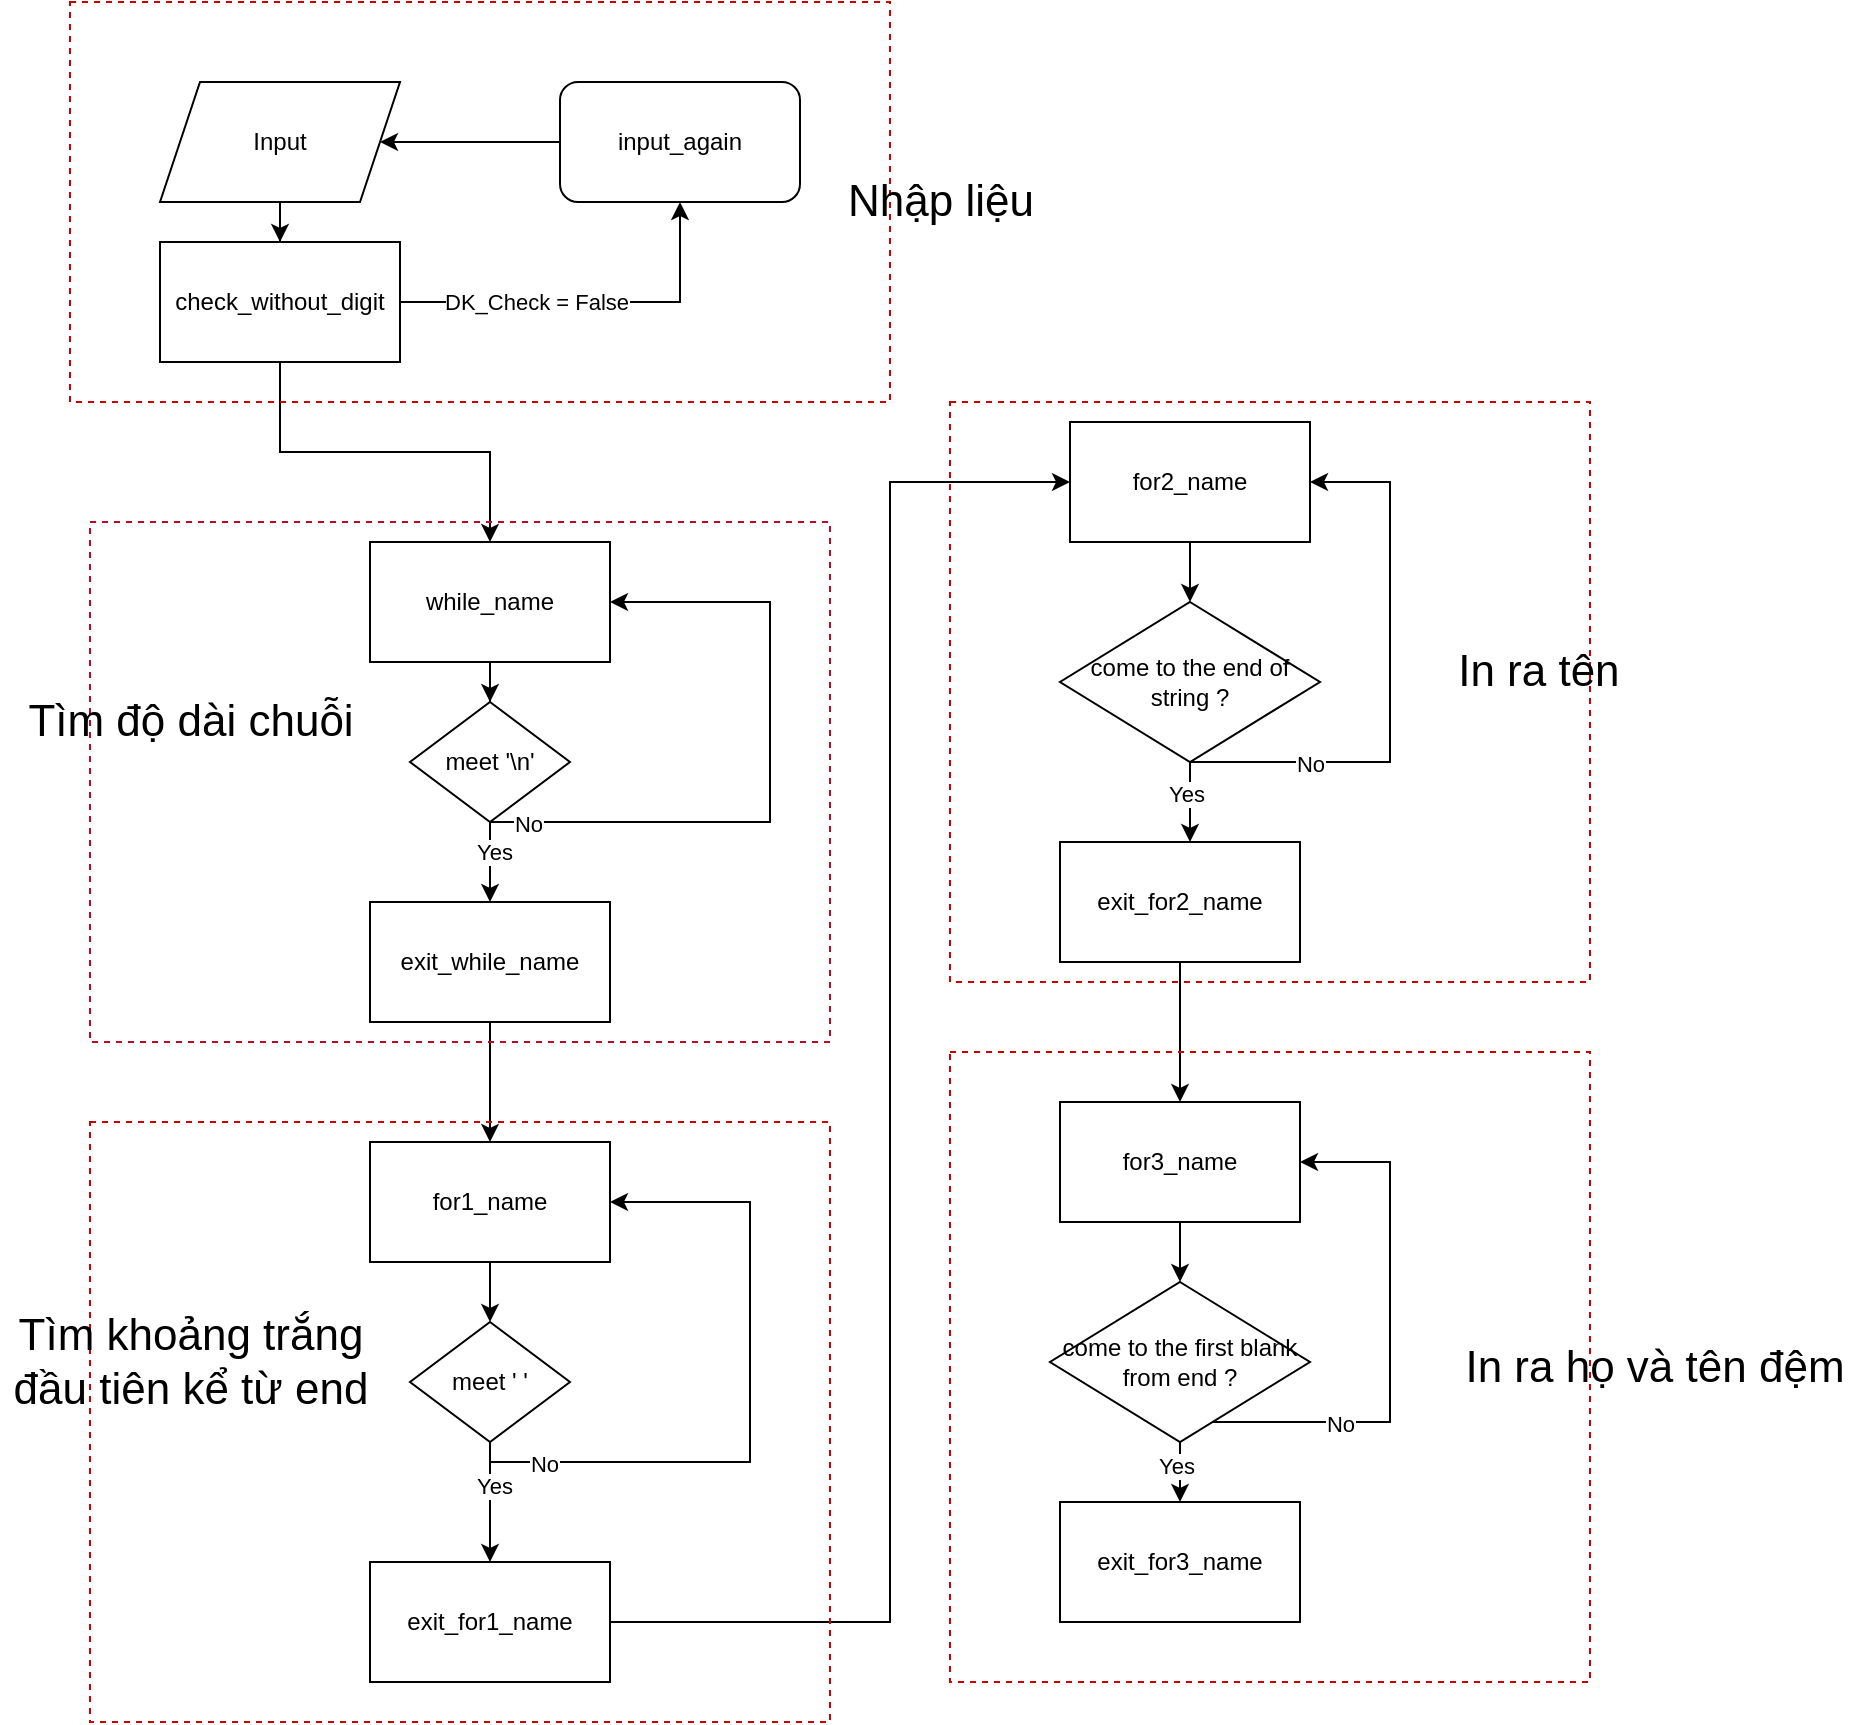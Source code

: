 <mxfile version="16.2.2" type="device"><diagram id="_0SK4R1iZKVYtH5dZU1u" name="Page-1"><mxGraphModel dx="1657" dy="852" grid="1" gridSize="10" guides="1" tooltips="1" connect="1" arrows="1" fold="1" page="1" pageScale="1" pageWidth="827" pageHeight="1169" math="0" shadow="0"><root><mxCell id="0"/><mxCell id="1" parent="0"/><mxCell id="eoyMLk7PSn9cIKY1Nhte-3" value="" style="edgeStyle=orthogonalEdgeStyle;rounded=0;orthogonalLoop=1;jettySize=auto;html=1;" edge="1" parent="1" source="eoyMLk7PSn9cIKY1Nhte-1" target="eoyMLk7PSn9cIKY1Nhte-2"><mxGeometry relative="1" as="geometry"/></mxCell><mxCell id="eoyMLk7PSn9cIKY1Nhte-1" value="Input" style="shape=parallelogram;perimeter=parallelogramPerimeter;whiteSpace=wrap;html=1;fixedSize=1;" vertex="1" parent="1"><mxGeometry x="85" y="100" width="120" height="60" as="geometry"/></mxCell><mxCell id="eoyMLk7PSn9cIKY1Nhte-5" style="edgeStyle=orthogonalEdgeStyle;rounded=0;orthogonalLoop=1;jettySize=auto;html=1;" edge="1" parent="1" source="eoyMLk7PSn9cIKY1Nhte-2" target="eoyMLk7PSn9cIKY1Nhte-4"><mxGeometry relative="1" as="geometry"/></mxCell><mxCell id="eoyMLk7PSn9cIKY1Nhte-7" value="DK_Check = False" style="edgeLabel;html=1;align=center;verticalAlign=middle;resizable=0;points=[];" vertex="1" connectable="0" parent="eoyMLk7PSn9cIKY1Nhte-5"><mxGeometry x="-0.691" y="3" relative="1" as="geometry"><mxPoint x="38" y="3" as="offset"/></mxGeometry></mxCell><mxCell id="eoyMLk7PSn9cIKY1Nhte-9" value="" style="edgeStyle=orthogonalEdgeStyle;rounded=0;orthogonalLoop=1;jettySize=auto;html=1;" edge="1" parent="1" source="eoyMLk7PSn9cIKY1Nhte-2" target="eoyMLk7PSn9cIKY1Nhte-8"><mxGeometry relative="1" as="geometry"/></mxCell><mxCell id="eoyMLk7PSn9cIKY1Nhte-2" value="check_without_digit" style="whiteSpace=wrap;html=1;" vertex="1" parent="1"><mxGeometry x="85" y="180" width="120" height="60" as="geometry"/></mxCell><mxCell id="eoyMLk7PSn9cIKY1Nhte-6" style="edgeStyle=orthogonalEdgeStyle;rounded=0;orthogonalLoop=1;jettySize=auto;html=1;entryX=1;entryY=0.5;entryDx=0;entryDy=0;" edge="1" parent="1" source="eoyMLk7PSn9cIKY1Nhte-4" target="eoyMLk7PSn9cIKY1Nhte-1"><mxGeometry relative="1" as="geometry"/></mxCell><mxCell id="eoyMLk7PSn9cIKY1Nhte-4" value="input_again" style="rounded=1;whiteSpace=wrap;html=1;" vertex="1" parent="1"><mxGeometry x="285" y="100" width="120" height="60" as="geometry"/></mxCell><mxCell id="eoyMLk7PSn9cIKY1Nhte-16" value="" style="edgeStyle=orthogonalEdgeStyle;rounded=0;orthogonalLoop=1;jettySize=auto;html=1;" edge="1" parent="1" source="eoyMLk7PSn9cIKY1Nhte-8" target="eoyMLk7PSn9cIKY1Nhte-15"><mxGeometry relative="1" as="geometry"/></mxCell><mxCell id="eoyMLk7PSn9cIKY1Nhte-8" value="while_name" style="whiteSpace=wrap;html=1;" vertex="1" parent="1"><mxGeometry x="190" y="330" width="120" height="60" as="geometry"/></mxCell><mxCell id="eoyMLk7PSn9cIKY1Nhte-17" style="edgeStyle=orthogonalEdgeStyle;rounded=0;orthogonalLoop=1;jettySize=auto;html=1;entryX=1;entryY=0.5;entryDx=0;entryDy=0;" edge="1" parent="1" target="eoyMLk7PSn9cIKY1Nhte-8"><mxGeometry relative="1" as="geometry"><mxPoint x="380" y="380" as="targetPoint"/><mxPoint x="250" y="490" as="sourcePoint"/><Array as="points"><mxPoint x="390" y="470"/><mxPoint x="390" y="360"/></Array></mxGeometry></mxCell><mxCell id="eoyMLk7PSn9cIKY1Nhte-18" value="No" style="edgeLabel;html=1;align=center;verticalAlign=middle;resizable=0;points=[];" vertex="1" connectable="0" parent="eoyMLk7PSn9cIKY1Nhte-17"><mxGeometry x="-0.781" y="-1" relative="1" as="geometry"><mxPoint as="offset"/></mxGeometry></mxCell><mxCell id="eoyMLk7PSn9cIKY1Nhte-20" value="" style="edgeStyle=orthogonalEdgeStyle;rounded=0;orthogonalLoop=1;jettySize=auto;html=1;" edge="1" parent="1" source="eoyMLk7PSn9cIKY1Nhte-15" target="eoyMLk7PSn9cIKY1Nhte-19"><mxGeometry relative="1" as="geometry"/></mxCell><mxCell id="eoyMLk7PSn9cIKY1Nhte-21" value="Yes" style="edgeLabel;html=1;align=center;verticalAlign=middle;resizable=0;points=[];" vertex="1" connectable="0" parent="eoyMLk7PSn9cIKY1Nhte-20"><mxGeometry x="-0.265" y="2" relative="1" as="geometry"><mxPoint as="offset"/></mxGeometry></mxCell><mxCell id="eoyMLk7PSn9cIKY1Nhte-15" value="meet '\n'" style="rhombus;whiteSpace=wrap;html=1;" vertex="1" parent="1"><mxGeometry x="210" y="410" width="80" height="60" as="geometry"/></mxCell><mxCell id="eoyMLk7PSn9cIKY1Nhte-30" style="edgeStyle=orthogonalEdgeStyle;rounded=0;orthogonalLoop=1;jettySize=auto;html=1;entryX=0.5;entryY=0;entryDx=0;entryDy=0;" edge="1" parent="1" source="eoyMLk7PSn9cIKY1Nhte-19" target="eoyMLk7PSn9cIKY1Nhte-23"><mxGeometry relative="1" as="geometry"/></mxCell><mxCell id="eoyMLk7PSn9cIKY1Nhte-19" value="exit_while_name" style="whiteSpace=wrap;html=1;" vertex="1" parent="1"><mxGeometry x="190" y="510" width="120" height="60" as="geometry"/></mxCell><mxCell id="eoyMLk7PSn9cIKY1Nhte-22" value="" style="edgeStyle=orthogonalEdgeStyle;rounded=0;orthogonalLoop=1;jettySize=auto;html=1;" edge="1" parent="1" source="eoyMLk7PSn9cIKY1Nhte-23" target="eoyMLk7PSn9cIKY1Nhte-28"><mxGeometry relative="1" as="geometry"/></mxCell><mxCell id="eoyMLk7PSn9cIKY1Nhte-23" value="for1_name" style="whiteSpace=wrap;html=1;" vertex="1" parent="1"><mxGeometry x="190" y="630" width="120" height="60" as="geometry"/></mxCell><mxCell id="eoyMLk7PSn9cIKY1Nhte-24" style="edgeStyle=orthogonalEdgeStyle;rounded=0;orthogonalLoop=1;jettySize=auto;html=1;entryX=1;entryY=0.5;entryDx=0;entryDy=0;" edge="1" parent="1" source="eoyMLk7PSn9cIKY1Nhte-28" target="eoyMLk7PSn9cIKY1Nhte-23"><mxGeometry relative="1" as="geometry"><mxPoint x="380" y="720" as="targetPoint"/><Array as="points"><mxPoint x="250" y="790"/><mxPoint x="380" y="790"/><mxPoint x="380" y="660"/></Array></mxGeometry></mxCell><mxCell id="eoyMLk7PSn9cIKY1Nhte-25" value="No" style="edgeLabel;html=1;align=center;verticalAlign=middle;resizable=0;points=[];" vertex="1" connectable="0" parent="eoyMLk7PSn9cIKY1Nhte-24"><mxGeometry x="-0.781" y="-1" relative="1" as="geometry"><mxPoint as="offset"/></mxGeometry></mxCell><mxCell id="eoyMLk7PSn9cIKY1Nhte-26" value="" style="edgeStyle=orthogonalEdgeStyle;rounded=0;orthogonalLoop=1;jettySize=auto;html=1;" edge="1" parent="1" source="eoyMLk7PSn9cIKY1Nhte-28" target="eoyMLk7PSn9cIKY1Nhte-29"><mxGeometry relative="1" as="geometry"/></mxCell><mxCell id="eoyMLk7PSn9cIKY1Nhte-27" value="Yes" style="edgeLabel;html=1;align=center;verticalAlign=middle;resizable=0;points=[];" vertex="1" connectable="0" parent="eoyMLk7PSn9cIKY1Nhte-26"><mxGeometry x="-0.265" y="2" relative="1" as="geometry"><mxPoint as="offset"/></mxGeometry></mxCell><mxCell id="eoyMLk7PSn9cIKY1Nhte-28" value="meet ' '" style="rhombus;whiteSpace=wrap;html=1;" vertex="1" parent="1"><mxGeometry x="210" y="720" width="80" height="60" as="geometry"/></mxCell><mxCell id="eoyMLk7PSn9cIKY1Nhte-33" value="" style="edgeStyle=orthogonalEdgeStyle;rounded=0;orthogonalLoop=1;jettySize=auto;html=1;entryX=0;entryY=0.5;entryDx=0;entryDy=0;" edge="1" parent="1" source="eoyMLk7PSn9cIKY1Nhte-29" target="eoyMLk7PSn9cIKY1Nhte-32"><mxGeometry relative="1" as="geometry"><Array as="points"><mxPoint x="450" y="870"/><mxPoint x="450" y="300"/></Array></mxGeometry></mxCell><mxCell id="eoyMLk7PSn9cIKY1Nhte-29" value="exit_for1_name" style="whiteSpace=wrap;html=1;" vertex="1" parent="1"><mxGeometry x="190" y="840" width="120" height="60" as="geometry"/></mxCell><mxCell id="eoyMLk7PSn9cIKY1Nhte-35" value="" style="edgeStyle=orthogonalEdgeStyle;rounded=0;orthogonalLoop=1;jettySize=auto;html=1;" edge="1" parent="1" source="eoyMLk7PSn9cIKY1Nhte-32" target="eoyMLk7PSn9cIKY1Nhte-34"><mxGeometry relative="1" as="geometry"/></mxCell><mxCell id="eoyMLk7PSn9cIKY1Nhte-32" value="for2_name" style="whiteSpace=wrap;html=1;" vertex="1" parent="1"><mxGeometry x="540" y="270" width="120" height="60" as="geometry"/></mxCell><mxCell id="eoyMLk7PSn9cIKY1Nhte-37" value="" style="edgeStyle=orthogonalEdgeStyle;rounded=0;orthogonalLoop=1;jettySize=auto;html=1;" edge="1" parent="1" source="eoyMLk7PSn9cIKY1Nhte-34" target="eoyMLk7PSn9cIKY1Nhte-36"><mxGeometry relative="1" as="geometry"><Array as="points"><mxPoint x="600" y="480"/><mxPoint x="600" y="480"/></Array></mxGeometry></mxCell><mxCell id="eoyMLk7PSn9cIKY1Nhte-41" value="Yes" style="edgeLabel;html=1;align=center;verticalAlign=middle;resizable=0;points=[];" vertex="1" connectable="0" parent="eoyMLk7PSn9cIKY1Nhte-37"><mxGeometry x="-0.228" y="-2" relative="1" as="geometry"><mxPoint as="offset"/></mxGeometry></mxCell><mxCell id="eoyMLk7PSn9cIKY1Nhte-39" style="edgeStyle=orthogonalEdgeStyle;rounded=0;orthogonalLoop=1;jettySize=auto;html=1;entryX=1;entryY=0.5;entryDx=0;entryDy=0;" edge="1" parent="1" target="eoyMLk7PSn9cIKY1Nhte-32"><mxGeometry relative="1" as="geometry"><mxPoint x="600" y="450" as="sourcePoint"/><Array as="points"><mxPoint x="700" y="440"/><mxPoint x="700" y="300"/></Array></mxGeometry></mxCell><mxCell id="eoyMLk7PSn9cIKY1Nhte-40" value="No" style="edgeLabel;html=1;align=center;verticalAlign=middle;resizable=0;points=[];" vertex="1" connectable="0" parent="eoyMLk7PSn9cIKY1Nhte-39"><mxGeometry x="-0.519" y="-1" relative="1" as="geometry"><mxPoint as="offset"/></mxGeometry></mxCell><mxCell id="eoyMLk7PSn9cIKY1Nhte-34" value="come to the end of string ?" style="rhombus;whiteSpace=wrap;html=1;" vertex="1" parent="1"><mxGeometry x="535" y="360" width="130" height="80" as="geometry"/></mxCell><mxCell id="eoyMLk7PSn9cIKY1Nhte-50" style="edgeStyle=orthogonalEdgeStyle;rounded=0;orthogonalLoop=1;jettySize=auto;html=1;exitX=0.5;exitY=1;exitDx=0;exitDy=0;entryX=0.5;entryY=0;entryDx=0;entryDy=0;" edge="1" parent="1" source="eoyMLk7PSn9cIKY1Nhte-36" target="eoyMLk7PSn9cIKY1Nhte-43"><mxGeometry relative="1" as="geometry"/></mxCell><mxCell id="eoyMLk7PSn9cIKY1Nhte-36" value="exit_for2_name" style="whiteSpace=wrap;html=1;" vertex="1" parent="1"><mxGeometry x="535" y="480" width="120" height="60" as="geometry"/></mxCell><mxCell id="eoyMLk7PSn9cIKY1Nhte-42" value="" style="edgeStyle=orthogonalEdgeStyle;rounded=0;orthogonalLoop=1;jettySize=auto;html=1;" edge="1" parent="1" source="eoyMLk7PSn9cIKY1Nhte-43" target="eoyMLk7PSn9cIKY1Nhte-48"><mxGeometry relative="1" as="geometry"/></mxCell><mxCell id="eoyMLk7PSn9cIKY1Nhte-43" value="for3_name" style="whiteSpace=wrap;html=1;" vertex="1" parent="1"><mxGeometry x="535" y="610" width="120" height="60" as="geometry"/></mxCell><mxCell id="eoyMLk7PSn9cIKY1Nhte-44" value="" style="edgeStyle=orthogonalEdgeStyle;rounded=0;orthogonalLoop=1;jettySize=auto;html=1;" edge="1" parent="1" source="eoyMLk7PSn9cIKY1Nhte-48" target="eoyMLk7PSn9cIKY1Nhte-49"><mxGeometry relative="1" as="geometry"><Array as="points"><mxPoint x="600" y="810"/><mxPoint x="600" y="810"/></Array></mxGeometry></mxCell><mxCell id="eoyMLk7PSn9cIKY1Nhte-45" value="Yes" style="edgeLabel;html=1;align=center;verticalAlign=middle;resizable=0;points=[];" vertex="1" connectable="0" parent="eoyMLk7PSn9cIKY1Nhte-44"><mxGeometry x="-0.228" y="-2" relative="1" as="geometry"><mxPoint as="offset"/></mxGeometry></mxCell><mxCell id="eoyMLk7PSn9cIKY1Nhte-46" style="edgeStyle=orthogonalEdgeStyle;rounded=0;orthogonalLoop=1;jettySize=auto;html=1;entryX=1;entryY=0.5;entryDx=0;entryDy=0;" edge="1" parent="1" source="eoyMLk7PSn9cIKY1Nhte-48" target="eoyMLk7PSn9cIKY1Nhte-43"><mxGeometry relative="1" as="geometry"><Array as="points"><mxPoint x="700" y="770"/><mxPoint x="700" y="640"/></Array></mxGeometry></mxCell><mxCell id="eoyMLk7PSn9cIKY1Nhte-47" value="No" style="edgeLabel;html=1;align=center;verticalAlign=middle;resizable=0;points=[];" vertex="1" connectable="0" parent="eoyMLk7PSn9cIKY1Nhte-46"><mxGeometry x="-0.519" y="-1" relative="1" as="geometry"><mxPoint as="offset"/></mxGeometry></mxCell><mxCell id="eoyMLk7PSn9cIKY1Nhte-48" value="come to the first blank from end ?" style="rhombus;whiteSpace=wrap;html=1;" vertex="1" parent="1"><mxGeometry x="530" y="700" width="130" height="80" as="geometry"/></mxCell><mxCell id="eoyMLk7PSn9cIKY1Nhte-49" value="exit_for3_name" style="whiteSpace=wrap;html=1;" vertex="1" parent="1"><mxGeometry x="535" y="810" width="120" height="60" as="geometry"/></mxCell><mxCell id="eoyMLk7PSn9cIKY1Nhte-53" value="" style="rounded=0;whiteSpace=wrap;html=1;dashed=1;fillColor=none;strokeColor=#B80926;" vertex="1" parent="1"><mxGeometry x="50" y="320" width="370" height="260" as="geometry"/></mxCell><mxCell id="eoyMLk7PSn9cIKY1Nhte-54" value="&lt;font style=&quot;font-size: 22px&quot;&gt;Tìm độ dài chuỗi&lt;/font&gt;" style="text;html=1;align=center;verticalAlign=middle;resizable=0;points=[];autosize=1;strokeColor=none;fillColor=none;" vertex="1" parent="1"><mxGeometry x="10" y="410" width="180" height="20" as="geometry"/></mxCell><mxCell id="eoyMLk7PSn9cIKY1Nhte-55" value="" style="rounded=0;whiteSpace=wrap;html=1;dashed=1;fontSize=22;fillColor=none;strokeColor=#CC0000;" vertex="1" parent="1"><mxGeometry x="50" y="620" width="370" height="300" as="geometry"/></mxCell><mxCell id="eoyMLk7PSn9cIKY1Nhte-56" value="Tìm khoảng trắng &lt;br&gt;đầu tiên kể từ end" style="text;html=1;align=center;verticalAlign=middle;resizable=0;points=[];autosize=1;strokeColor=none;fillColor=none;fontSize=22;" vertex="1" parent="1"><mxGeometry x="5" y="710" width="190" height="60" as="geometry"/></mxCell><mxCell id="eoyMLk7PSn9cIKY1Nhte-57" value="" style="rounded=0;whiteSpace=wrap;html=1;dashed=1;fontSize=22;strokeColor=#CC0000;fillColor=none;" vertex="1" parent="1"><mxGeometry x="480" y="260" width="320" height="290" as="geometry"/></mxCell><mxCell id="eoyMLk7PSn9cIKY1Nhte-58" value="In ra tên&amp;nbsp;" style="text;html=1;align=center;verticalAlign=middle;resizable=0;points=[];autosize=1;strokeColor=none;fillColor=none;fontSize=22;" vertex="1" parent="1"><mxGeometry x="727" y="380" width="100" height="30" as="geometry"/></mxCell><mxCell id="eoyMLk7PSn9cIKY1Nhte-59" value="" style="rounded=0;whiteSpace=wrap;html=1;dashed=1;fontSize=22;strokeColor=#CC0000;fillColor=none;" vertex="1" parent="1"><mxGeometry x="480" y="585" width="320" height="315" as="geometry"/></mxCell><mxCell id="eoyMLk7PSn9cIKY1Nhte-60" value="In ra họ và tên đệm" style="text;html=1;align=center;verticalAlign=middle;resizable=0;points=[];autosize=1;strokeColor=none;fillColor=none;fontSize=22;" vertex="1" parent="1"><mxGeometry x="727" y="727.5" width="210" height="30" as="geometry"/></mxCell><mxCell id="eoyMLk7PSn9cIKY1Nhte-61" value="" style="rounded=0;whiteSpace=wrap;html=1;dashed=1;fontSize=22;strokeColor=#CC0000;fillColor=none;" vertex="1" parent="1"><mxGeometry x="40" y="60" width="410" height="200" as="geometry"/></mxCell><mxCell id="eoyMLk7PSn9cIKY1Nhte-62" value="Nhập liệu" style="text;html=1;align=center;verticalAlign=middle;resizable=0;points=[];autosize=1;strokeColor=none;fillColor=none;fontSize=22;" vertex="1" parent="1"><mxGeometry x="420" y="145" width="110" height="30" as="geometry"/></mxCell></root></mxGraphModel></diagram></mxfile>